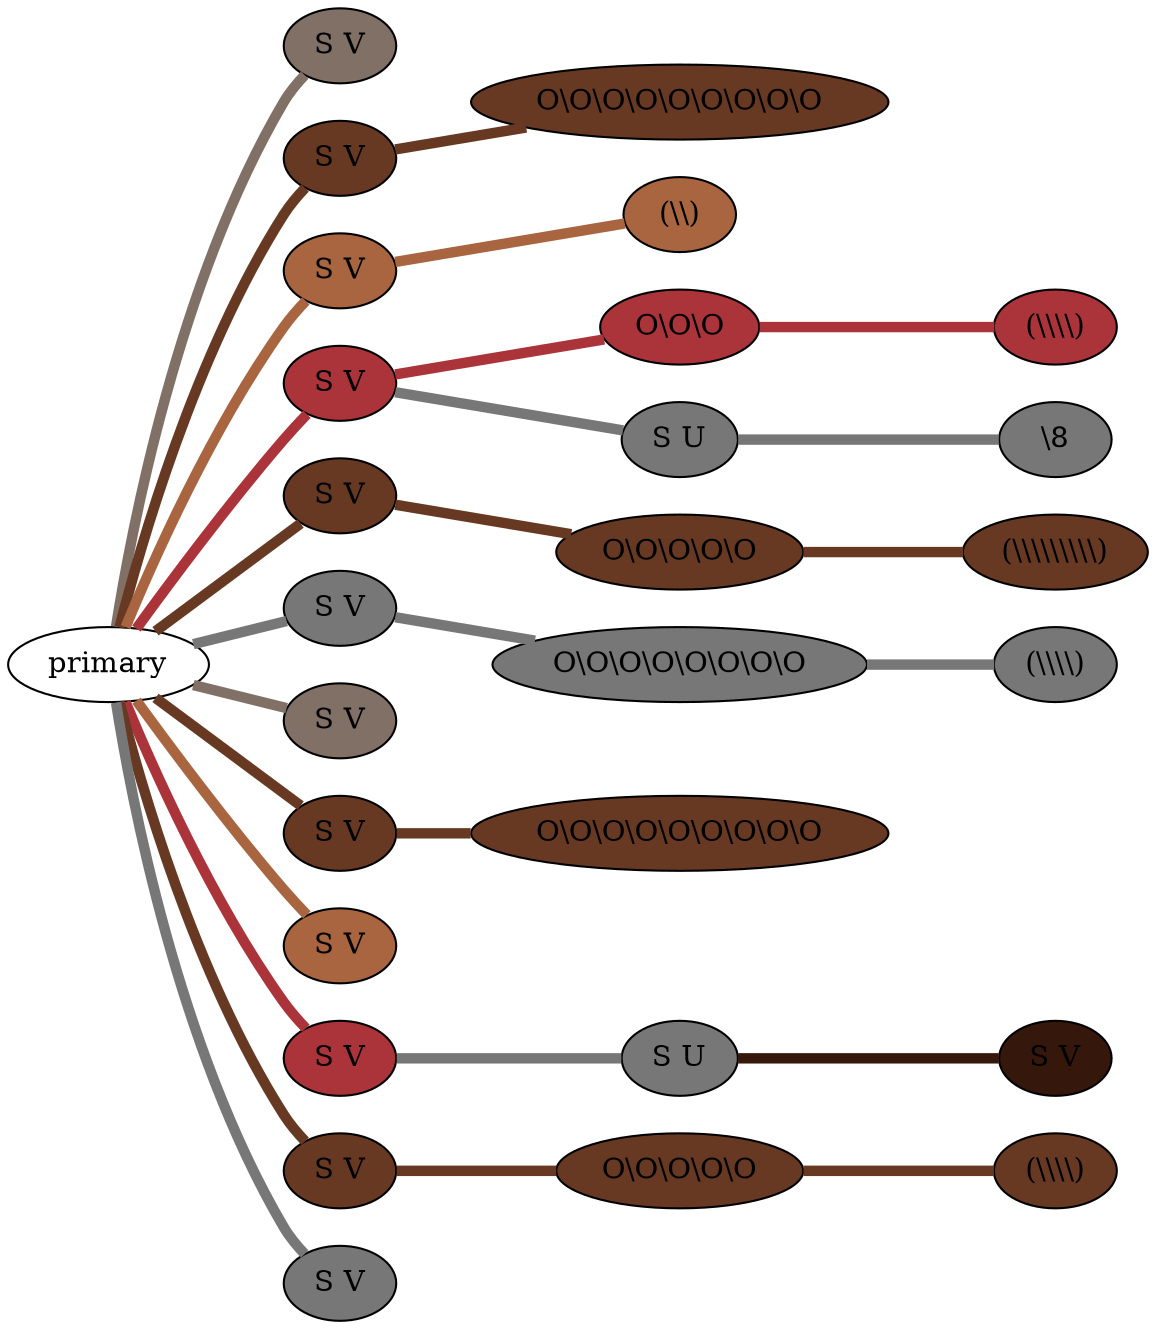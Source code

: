 graph {
 graph [rankdir=LR]
"1" [qtype="pendant_node", pendant_colors="#817066,#A86540", pendant_ply="S", pendant_attach="V", pendant_length="0", label="S V", style=filled, fillcolor="#817066"]
"primary" -- "1" [qtype="pendant_link",penwidth=5,color="#817066"]
"2" [qtype="pendant_node", pendant_colors="#673923,#777777", pendant_ply="S", pendant_attach="V", pendant_length="33", label="S V", style=filled, fillcolor="#673923"]
"primary" -- "2" [qtype="pendant_link",penwidth=5,color="#673923"]
"2:0" [qtype="knot_node", knot_value="9", knot_type="S", knot_position="10.0", knot_spin="Z", label="O\\O\\O\\O\\O\\O\\O\\O\\O", style=filled, fillcolor="#673923"]
"2" -- "2:0" [qtype="knot_link",penwidth=5,color="#673923"]
"3" [qtype="pendant_node", pendant_colors="#A86540,#777777", pendant_ply="S", pendant_attach="V", pendant_length="42", label="S V", style=filled, fillcolor="#A86540"]
"primary" -- "3" [qtype="pendant_link",penwidth=5,color="#A86540"]
"3:0" [qtype="knot_node", knot_value="2", knot_type="L", knot_position="16.0", knot_spin="Z", label="(\\\\)", style=filled, fillcolor="#A86540"]
"3" -- "3:0" [qtype="knot_link",penwidth=5,color="#A86540"]
"4" [qtype="pendant_node", pendant_colors="#AB343A", pendant_ply="S", pendant_attach="V", pendant_length="35", label="S V", style=filled, fillcolor="#AB343A"]
"primary" -- "4" [qtype="pendant_link",penwidth=5,color="#AB343A"]
"4:0" [qtype="knot_node", knot_value="3", knot_type="S", knot_position="10.0", knot_spin="Z", label="O\\O\\O", style=filled, fillcolor="#AB343A"]
"4" -- "4:0" [qtype="knot_link",penwidth=5,color="#AB343A"]
"4:1" [qtype="knot_node", knot_value="4", knot_type="L", knot_position="18.0", knot_spin="Z", label="(\\\\\\\\)", style=filled, fillcolor="#AB343A"]
"4:0" -- "4:1" [qtype="knot_link",penwidth=5,color="#AB343A"]
"4s1" [qtype="pendant_node", pendant_colors="#777777,#673923", pendant_ply="S", pendant_attach="U", pendant_length="26", label="S U", style=filled, fillcolor="#777777"]
"4" -- "4s1" [qtype="pendant_link",penwidth=5,color="#777777"]
"4s1:0" [qtype="knot_node", knot_value="1", knot_type="E", knot_position="17.5", knot_spin="Z", label="\\8", style=filled, fillcolor="#777777"]
"4s1" -- "4s1:0" [qtype="knot_link",penwidth=5,color="#777777"]
"5" [qtype="pendant_node", pendant_colors="#673923,#777777", pendant_ply="S", pendant_attach="V", pendant_length="33", label="S V", style=filled, fillcolor="#673923"]
"primary" -- "5" [qtype="pendant_link",penwidth=5,color="#673923"]
"5:0" [qtype="knot_node", knot_value="5", knot_type="S", knot_position="10.0", knot_spin="Z", label="O\\O\\O\\O\\O", style=filled, fillcolor="#673923"]
"5" -- "5:0" [qtype="knot_link",penwidth=5,color="#673923"]
"5:1" [qtype="knot_node", knot_value="9", knot_type="L", knot_position="18.5", knot_spin="Z", label="(\\\\\\\\\\\\\\\\\\)", style=filled, fillcolor="#673923"]
"5:0" -- "5:1" [qtype="knot_link",penwidth=5,color="#673923"]
"6" [qtype="pendant_node", pendant_colors="#777777", pendant_ply="S", pendant_attach="V", pendant_length="41", label="S V", style=filled, fillcolor="#777777"]
"primary" -- "6" [qtype="pendant_link",penwidth=5,color="#777777"]
"6:0" [qtype="knot_node", knot_value="8", knot_type="S", knot_position="10.0", knot_spin="Z", label="O\\O\\O\\O\\O\\O\\O\\O", style=filled, fillcolor="#777777"]
"6" -- "6:0" [qtype="knot_link",penwidth=5,color="#777777"]
"6:1" [qtype="knot_node", knot_value="4", knot_type="L", knot_position="17.5", knot_spin="Z", label="(\\\\\\\\)", style=filled, fillcolor="#777777"]
"6:0" -- "6:1" [qtype="knot_link",penwidth=5,color="#777777"]
"7" [qtype="pendant_node", pendant_colors="#817066,#A86540", pendant_ply="S", pendant_attach="V", pendant_length="2", label="S V", style=filled, fillcolor="#817066"]
"primary" -- "7" [qtype="pendant_link",penwidth=5,color="#817066"]
"8" [qtype="pendant_node", pendant_colors="#673923,#777777", pendant_ply="S", pendant_attach="V", pendant_length="28", label="S V", style=filled, fillcolor="#673923"]
"primary" -- "8" [qtype="pendant_link",penwidth=5,color="#673923"]
"8:0" [qtype="knot_node", knot_value="9", knot_type="S", knot_position="10.0", knot_spin="Z", label="O\\O\\O\\O\\O\\O\\O\\O\\O", style=filled, fillcolor="#673923"]
"8" -- "8:0" [qtype="knot_link",penwidth=5,color="#673923"]
"9" [qtype="pendant_node", pendant_colors="#A86540,#777777", pendant_ply="S", pendant_attach="V", pendant_length="45", label="S V", style=filled, fillcolor="#A86540"]
"primary" -- "9" [qtype="pendant_link",penwidth=5,color="#A86540"]
"10" [qtype="pendant_node", pendant_colors="#AB343A", pendant_ply="S", pendant_attach="V", pendant_length="1", label="S V", style=filled, fillcolor="#AB343A"]
"primary" -- "10" [qtype="pendant_link",penwidth=5,color="#AB343A"]
"10s1" [qtype="pendant_node", pendant_colors="#777777", pendant_ply="S", pendant_attach="U", pendant_length="0", label="S U", style=filled, fillcolor="#777777"]
"10" -- "10s1" [qtype="pendant_link",penwidth=5,color="#777777"]
"10s1s1" [qtype="pendant_node", pendant_colors="#35170C", pendant_ply="S", pendant_attach="V", pendant_length="0", label="S V", style=filled, fillcolor="#35170C"]
"10s1" -- "10s1s1" [qtype="pendant_link",penwidth=5,color="#35170C"]
"11" [qtype="pendant_node", pendant_colors="#673923,#777777", pendant_ply="S", pendant_attach="V", pendant_length="37", label="S V", style=filled, fillcolor="#673923"]
"primary" -- "11" [qtype="pendant_link",penwidth=5,color="#673923"]
"11:0" [qtype="knot_node", knot_value="5", knot_type="S", knot_position="9.0", knot_spin="Z", label="O\\O\\O\\O\\O", style=filled, fillcolor="#673923"]
"11" -- "11:0" [qtype="knot_link",penwidth=5,color="#673923"]
"11:1" [qtype="knot_node", knot_value="4", knot_type="L", knot_position="16.5", knot_spin="Z", label="(\\\\\\\\)", style=filled, fillcolor="#673923"]
"11:0" -- "11:1" [qtype="knot_link",penwidth=5,color="#673923"]
"12" [qtype="pendant_node", pendant_colors="#777777", pendant_ply="S", pendant_attach="V", pendant_length="0", label="S V", style=filled, fillcolor="#777777"]
"primary" -- "12" [qtype="pendant_link",penwidth=5,color="#777777"]
}
